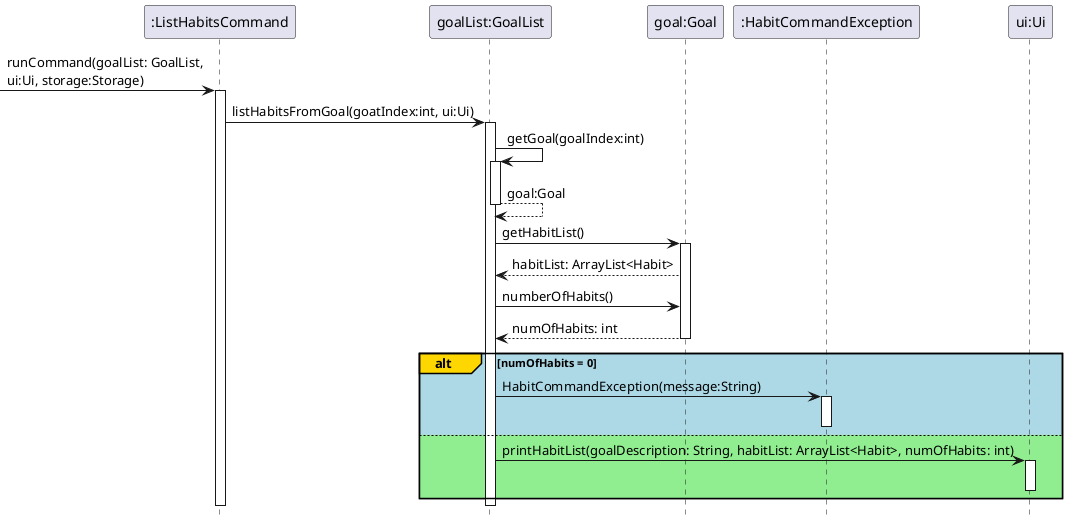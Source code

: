 @startuml
'https://plantuml.com/component-diagram
hide footbox

-> ":ListHabitsCommand": runCommand(goalList: GoalList,\nui:Ui, storage:Storage)
activate ":ListHabitsCommand"

":ListHabitsCommand" -> "goalList:GoalList" :listHabitsFromGoal(goatIndex:int, ui:Ui)
activate "goalList:GoalList"
"goalList:GoalList" -> "goalList:GoalList" :getGoal(goalIndex:int)
activate "goalList:GoalList"
"goalList:GoalList" --> "goalList:GoalList" :goal:Goal
deactivate "goalList:GoalList"

"goalList:GoalList" -> "goal:Goal": getHabitList()
activate "goal:Goal"
"goal:Goal" --> "goalList:GoalList": habitList: ArrayList<Habit>
"goalList:GoalList" -> "goal:Goal": numberOfHabits()
"goal:Goal" --> "goalList:GoalList" :numOfHabits: int
deactivate "goal:Goal"

alt#gold #lightblue numOfHabits = 0
    "goalList:GoalList" -> ":HabitCommandException": HabitCommandException(message:String)
    activate ":HabitCommandException"
    deactivate ":HabitCommandException"
else #lightgreen
    "goalList:GoalList" -> "ui:Ui": printHabitList(goalDescription: String, habitList: ArrayList<Habit>, numOfHabits: int)
    activate "ui:Ui"
    deactivate "ui:Ui"
end

deactivate "goalList:GoalList"
deactivate ":ListHabitsCommand"

@enduml